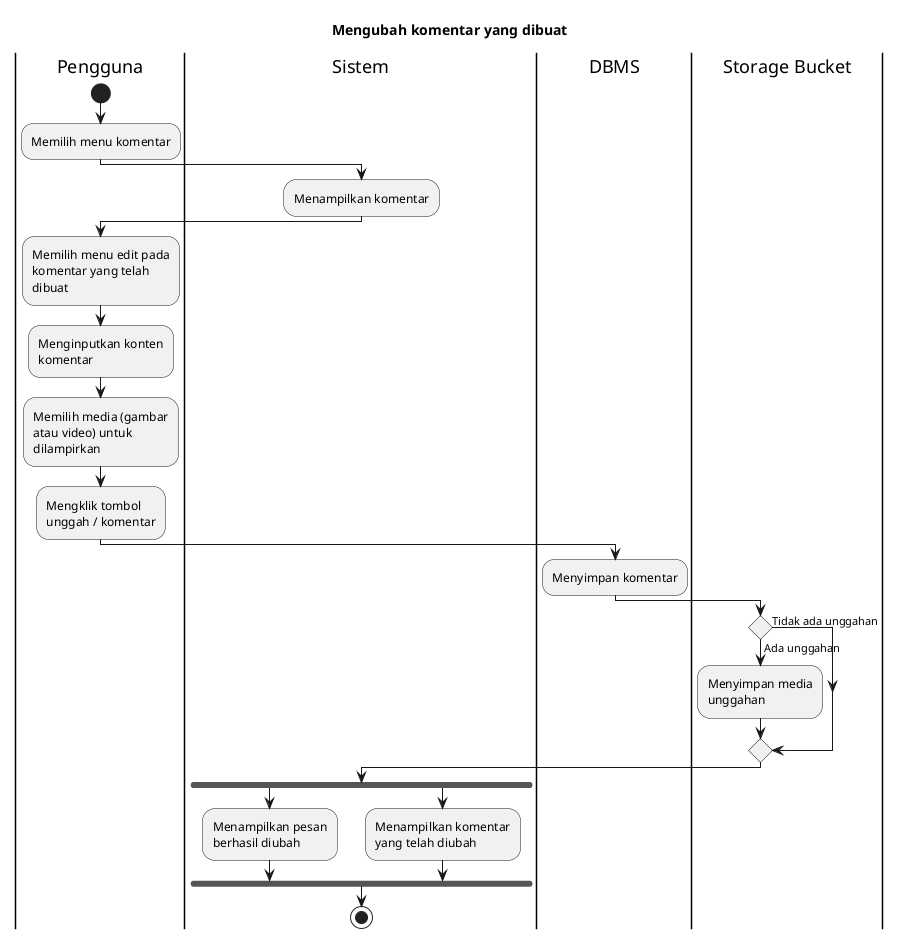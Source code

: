 @startuml UC-MAP-013 - Mengubah komentar yang dibuat 
skinparam wrapWidth 140

title Mengubah komentar yang dibuat
 
|Pengguna|
start
:Memilih menu komentar;

|Sistem|
:Menampilkan komentar;

|Pengguna|
:Memilih menu edit pada komentar yang telah dibuat;
:Menginputkan konten komentar;
:Memilih media (gambar atau video) untuk dilampirkan;
:Mengklik tombol unggah / komentar;

|DBMS|
:Menyimpan komentar;

|Storage Bucket|
if () then (Tidak ada unggahan)
else (Ada unggahan)
:Menyimpan media unggahan;
endif

|Sistem|
fork
  :Menampilkan pesan berhasil diubah;
fork again
  :Menampilkan komentar yang telah diubah;
endfork

stop

@enduml